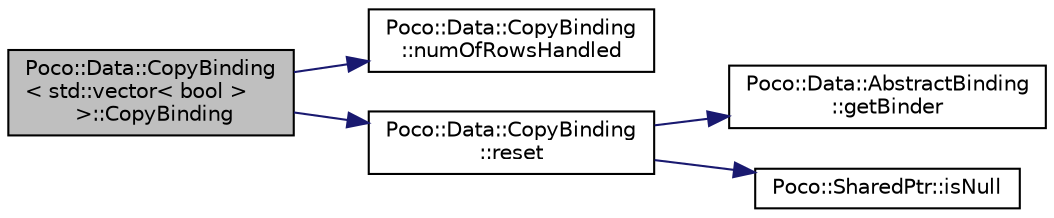 digraph "Poco::Data::CopyBinding&lt; std::vector&lt; bool &gt; &gt;::CopyBinding"
{
 // LATEX_PDF_SIZE
  edge [fontname="Helvetica",fontsize="10",labelfontname="Helvetica",labelfontsize="10"];
  node [fontname="Helvetica",fontsize="10",shape=record];
  rankdir="LR";
  Node1 [label="Poco::Data::CopyBinding\l\< std::vector\< bool \>\l \>::CopyBinding",height=0.2,width=0.4,color="black", fillcolor="grey75", style="filled", fontcolor="black",tooltip=" "];
  Node1 -> Node2 [color="midnightblue",fontsize="10",style="solid"];
  Node2 [label="Poco::Data::CopyBinding\l::numOfRowsHandled",height=0.2,width=0.4,color="black", fillcolor="white", style="filled",URL="$classPoco_1_1Data_1_1CopyBinding.html#ac8a7c20a633905d2d263ff6b7baef8ff",tooltip=" "];
  Node1 -> Node3 [color="midnightblue",fontsize="10",style="solid"];
  Node3 [label="Poco::Data::CopyBinding\l::reset",height=0.2,width=0.4,color="black", fillcolor="white", style="filled",URL="$classPoco_1_1Data_1_1CopyBinding.html#a17538b67971ead435b6ebd74e276ff95",tooltip="Binds a value to the given column position."];
  Node3 -> Node4 [color="midnightblue",fontsize="10",style="solid"];
  Node4 [label="Poco::Data::AbstractBinding\l::getBinder",height=0.2,width=0.4,color="black", fillcolor="white", style="filled",URL="$classPoco_1_1Data_1_1AbstractBinding.html#adf5942e06433f862363daf653ac363bf",tooltip="Sets the object used for binding; object does NOT take ownership of the pointer."];
  Node3 -> Node5 [color="midnightblue",fontsize="10",style="solid"];
  Node5 [label="Poco::SharedPtr::isNull",height=0.2,width=0.4,color="black", fillcolor="white", style="filled",URL="$classPoco_1_1SharedPtr.html#af04598ca0ecf598802c144836cfd3b5a",tooltip=" "];
}
